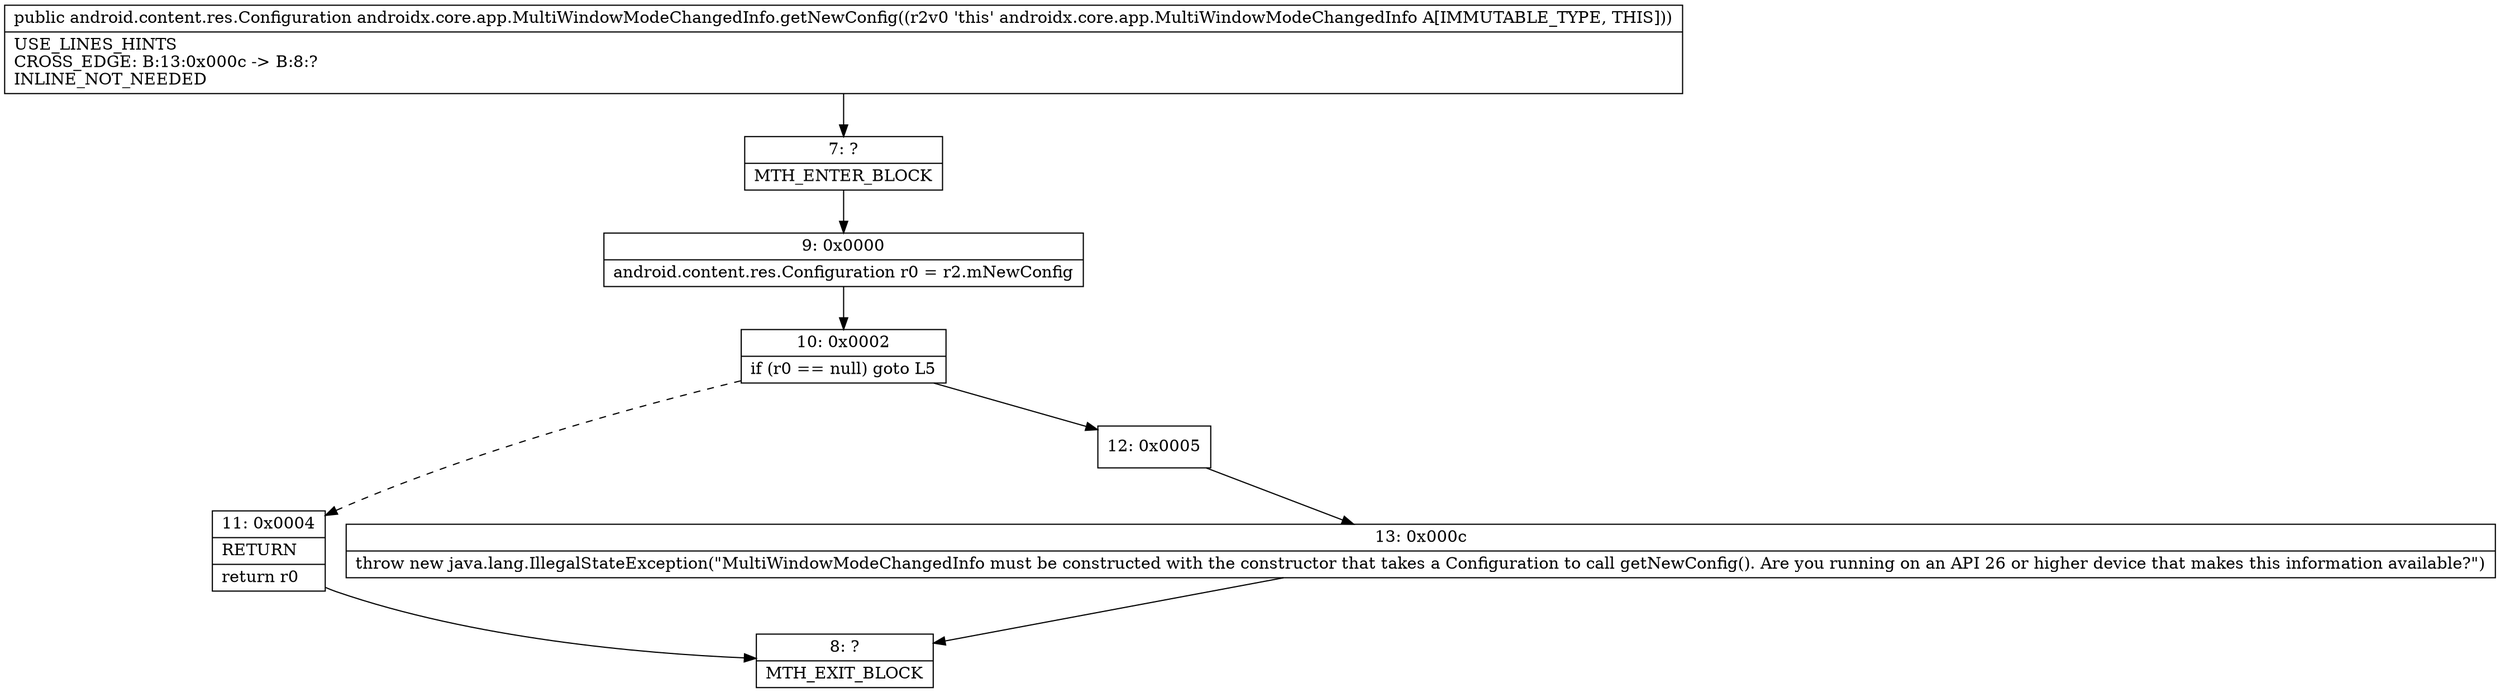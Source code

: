 digraph "CFG forandroidx.core.app.MultiWindowModeChangedInfo.getNewConfig()Landroid\/content\/res\/Configuration;" {
Node_7 [shape=record,label="{7\:\ ?|MTH_ENTER_BLOCK\l}"];
Node_9 [shape=record,label="{9\:\ 0x0000|android.content.res.Configuration r0 = r2.mNewConfig\l}"];
Node_10 [shape=record,label="{10\:\ 0x0002|if (r0 == null) goto L5\l}"];
Node_11 [shape=record,label="{11\:\ 0x0004|RETURN\l|return r0\l}"];
Node_8 [shape=record,label="{8\:\ ?|MTH_EXIT_BLOCK\l}"];
Node_12 [shape=record,label="{12\:\ 0x0005}"];
Node_13 [shape=record,label="{13\:\ 0x000c|throw new java.lang.IllegalStateException(\"MultiWindowModeChangedInfo must be constructed with the constructor that takes a Configuration to call getNewConfig(). Are you running on an API 26 or higher device that makes this information available?\")\l}"];
MethodNode[shape=record,label="{public android.content.res.Configuration androidx.core.app.MultiWindowModeChangedInfo.getNewConfig((r2v0 'this' androidx.core.app.MultiWindowModeChangedInfo A[IMMUTABLE_TYPE, THIS]))  | USE_LINES_HINTS\lCROSS_EDGE: B:13:0x000c \-\> B:8:?\lINLINE_NOT_NEEDED\l}"];
MethodNode -> Node_7;Node_7 -> Node_9;
Node_9 -> Node_10;
Node_10 -> Node_11[style=dashed];
Node_10 -> Node_12;
Node_11 -> Node_8;
Node_12 -> Node_13;
Node_13 -> Node_8;
}

